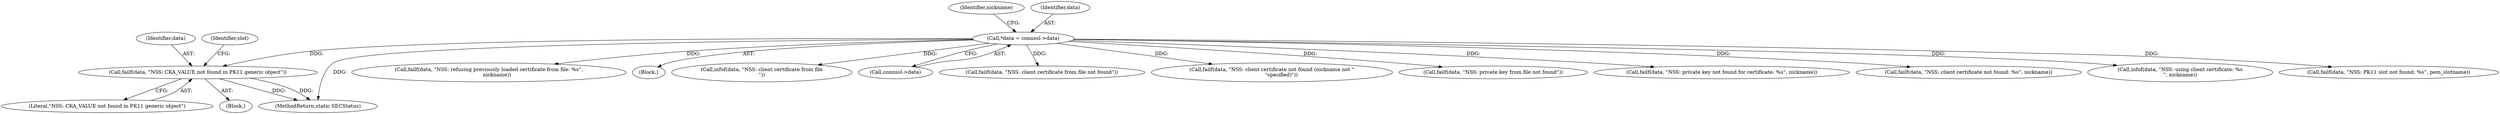 digraph "0_curl_curl-7_50_2~32@pointer" {
"1000175" [label="(Call,failf(data, \"NSS: CKA_VALUE not found in PK11 generic object\"))"];
"1000117" [label="(Call,*data = connssl->data)"];
"1000295" [label="(Call,failf(data, \"NSS: refusing previously loaded certificate from file: %s\",\n          nickname))"];
"1000109" [label="(Block,)"];
"1000124" [label="(Identifier,nickname)"];
"1000177" [label="(Literal,\"NSS: CKA_VALUE not found in PK11 generic object\")"];
"1000117" [label="(Call,*data = connssl->data)"];
"1000176" [label="(Identifier,data)"];
"1000225" [label="(Call,infof(data, \"NSS: client certificate from file\n\"))"];
"1000119" [label="(Call,connssl->data)"];
"1000174" [label="(Block,)"];
"1000198" [label="(Call,failf(data, \"NSS: client certificate from file not found\"))"];
"1000179" [label="(Identifier,slot)"];
"1000262" [label="(Call,failf(data, \"NSS: client certificate not found (nickname not \"\n            \"specified)\"))"];
"1000218" [label="(Call,failf(data, \"NSS: private key from file not found\"))"];
"1000307" [label="(Call,failf(data, \"NSS: private key not found for certificate: %s\", nickname))"];
"1000323" [label="(MethodReturn,static SECStatus)"];
"1000266" [label="(Call,failf(data, \"NSS: client certificate not found: %s\", nickname))"];
"1000313" [label="(Call,infof(data, \"NSS: using client certificate: %s\n\", nickname))"];
"1000175" [label="(Call,failf(data, \"NSS: CKA_VALUE not found in PK11 generic object\"))"];
"1000157" [label="(Call,failf(data, \"NSS: PK11 slot not found: %s\", pem_slotname))"];
"1000118" [label="(Identifier,data)"];
"1000175" -> "1000174"  [label="AST: "];
"1000175" -> "1000177"  [label="CFG: "];
"1000176" -> "1000175"  [label="AST: "];
"1000177" -> "1000175"  [label="AST: "];
"1000179" -> "1000175"  [label="CFG: "];
"1000175" -> "1000323"  [label="DDG: "];
"1000175" -> "1000323"  [label="DDG: "];
"1000117" -> "1000175"  [label="DDG: "];
"1000117" -> "1000109"  [label="AST: "];
"1000117" -> "1000119"  [label="CFG: "];
"1000118" -> "1000117"  [label="AST: "];
"1000119" -> "1000117"  [label="AST: "];
"1000124" -> "1000117"  [label="CFG: "];
"1000117" -> "1000323"  [label="DDG: "];
"1000117" -> "1000157"  [label="DDG: "];
"1000117" -> "1000198"  [label="DDG: "];
"1000117" -> "1000218"  [label="DDG: "];
"1000117" -> "1000225"  [label="DDG: "];
"1000117" -> "1000262"  [label="DDG: "];
"1000117" -> "1000266"  [label="DDG: "];
"1000117" -> "1000295"  [label="DDG: "];
"1000117" -> "1000307"  [label="DDG: "];
"1000117" -> "1000313"  [label="DDG: "];
}
